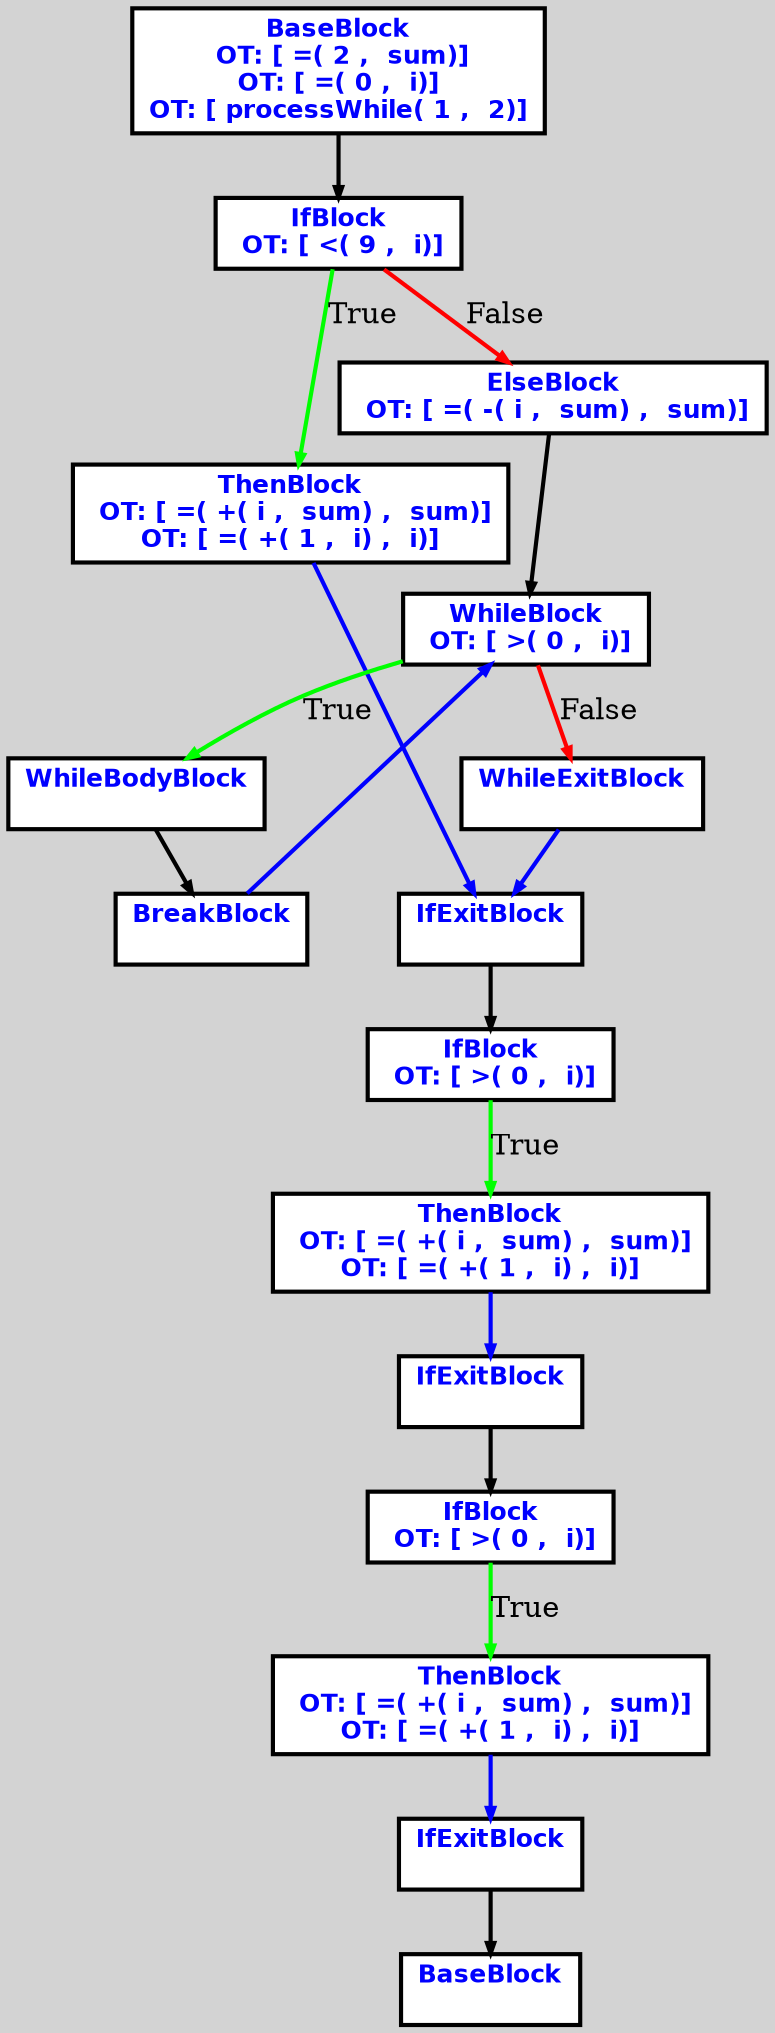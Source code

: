 digraph G {
ordering=out;
ranksep=.4;
bgcolor="lightgrey";  node [shape=box, fixedsize=false, fontsize=12, fontname="Helvetica-bold", fontcolor="blue"
width=.25, height=.25, color="black", fillcolor="white", style="filled, solid, bold"];

edge [arrowsize=.5, color="black", style="bold"]    n0000115399FA3550 [label="BaseBlock\n OT: [ =( 2 ,  sum)]
OT: [ =( 0 ,  i)]
OT: [ processWhile( 1 ,  2)]
"]
    n0000115399FA3650 [label="IfBlock\n OT: [ <( 9 ,  i)]
"]
    n0000115399FA3550 -> n0000115399FA3650
    n0000115399FA3650 -> n0000115399FA3690 [label="True" color="green"]
    n0000115399FA3690 [label="ThenBlock\n OT: [ =( +( i ,  sum) ,  sum)]
OT: [ =( +( 1 ,  i) ,  i)]
"]
    n0000115399FA3650 -> n0000115399FA36D0 [label="False" color="red"]
    n0000115399FA36D0 [label="ElseBlock\n OT: [ =( -( i ,  sum) ,  sum)]
"]
    n0000115399FA3710 [label="WhileBlock\n OT: [ >( 0 ,  i)]
"]
    n0000115399FA36D0 -> n0000115399FA3710
	   n0000115399FA3710 -> n0000115399FA3750 [ label = "True" color="green"]
    n0000115399FA3750 [label="WhileBodyBlock\n "]
    n0000115399FA3790 [label="BreakBlock\n "]
    n0000115399FA3750 -> n0000115399FA3790
    n0000115399FA3790 -> n0000115399FA3710 [ color="blue"]
	   n0000115399FA3710 -> n0000115399FA38D0 [ label = "False" color="red"]
    n0000115399FA38D0 [label="WhileExitBlock\n "]
    n0000115399FA38D0 -> n0000115399FA3910 [color="blue"]
    n0000115399FA3690 -> n0000115399FA3910 [ color="blue"]
    n0000115399FA3910 [label="IfExitBlock\n "]
    n0000115399FA3950 [label="IfBlock\n OT: [ >( 0 ,  i)]
"]
    n0000115399FA3910 -> n0000115399FA3950
    n0000115399FA3950 -> n0000115399FA3990 [label="True" color="green"]
    n0000115399FA3990 [label="ThenBlock\n OT: [ =( +( i ,  sum) ,  sum)]
OT: [ =( +( 1 ,  i) ,  i)]
"]
    n0000115399FA3990 -> n0000115399FA39D0 [ color="blue"]
    n0000115399FA39D0 [label="IfExitBlock\n "]
    n0000115399FA3A10 [label="IfBlock\n OT: [ >( 0 ,  i)]
"]
    n0000115399FA39D0 -> n0000115399FA3A10
    n0000115399FA3A10 -> n0000115399FA3A50 [label="True" color="green"]
    n0000115399FA3A50 [label="ThenBlock\n OT: [ =( +( i ,  sum) ,  sum)]
OT: [ =( +( 1 ,  i) ,  i)]
"]
    n0000115399FA3A50 -> n0000115399FA3A90 [ color="blue"]
    n0000115399FA3A90 [label="IfExitBlock\n "]
    n0000115399FA3AD0 [label="BaseBlock\n "]
    n0000115399FA3A90 -> n0000115399FA3AD0
}
